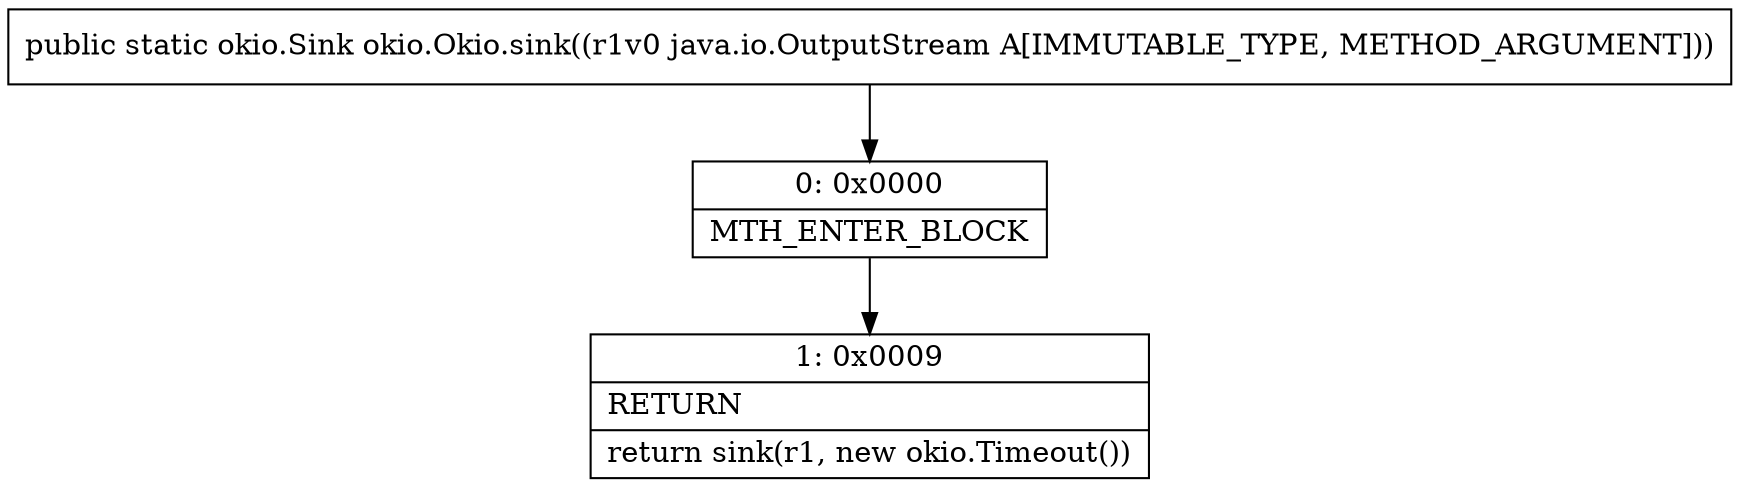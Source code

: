 digraph "CFG forokio.Okio.sink(Ljava\/io\/OutputStream;)Lokio\/Sink;" {
Node_0 [shape=record,label="{0\:\ 0x0000|MTH_ENTER_BLOCK\l}"];
Node_1 [shape=record,label="{1\:\ 0x0009|RETURN\l|return sink(r1, new okio.Timeout())\l}"];
MethodNode[shape=record,label="{public static okio.Sink okio.Okio.sink((r1v0 java.io.OutputStream A[IMMUTABLE_TYPE, METHOD_ARGUMENT])) }"];
MethodNode -> Node_0;
Node_0 -> Node_1;
}

